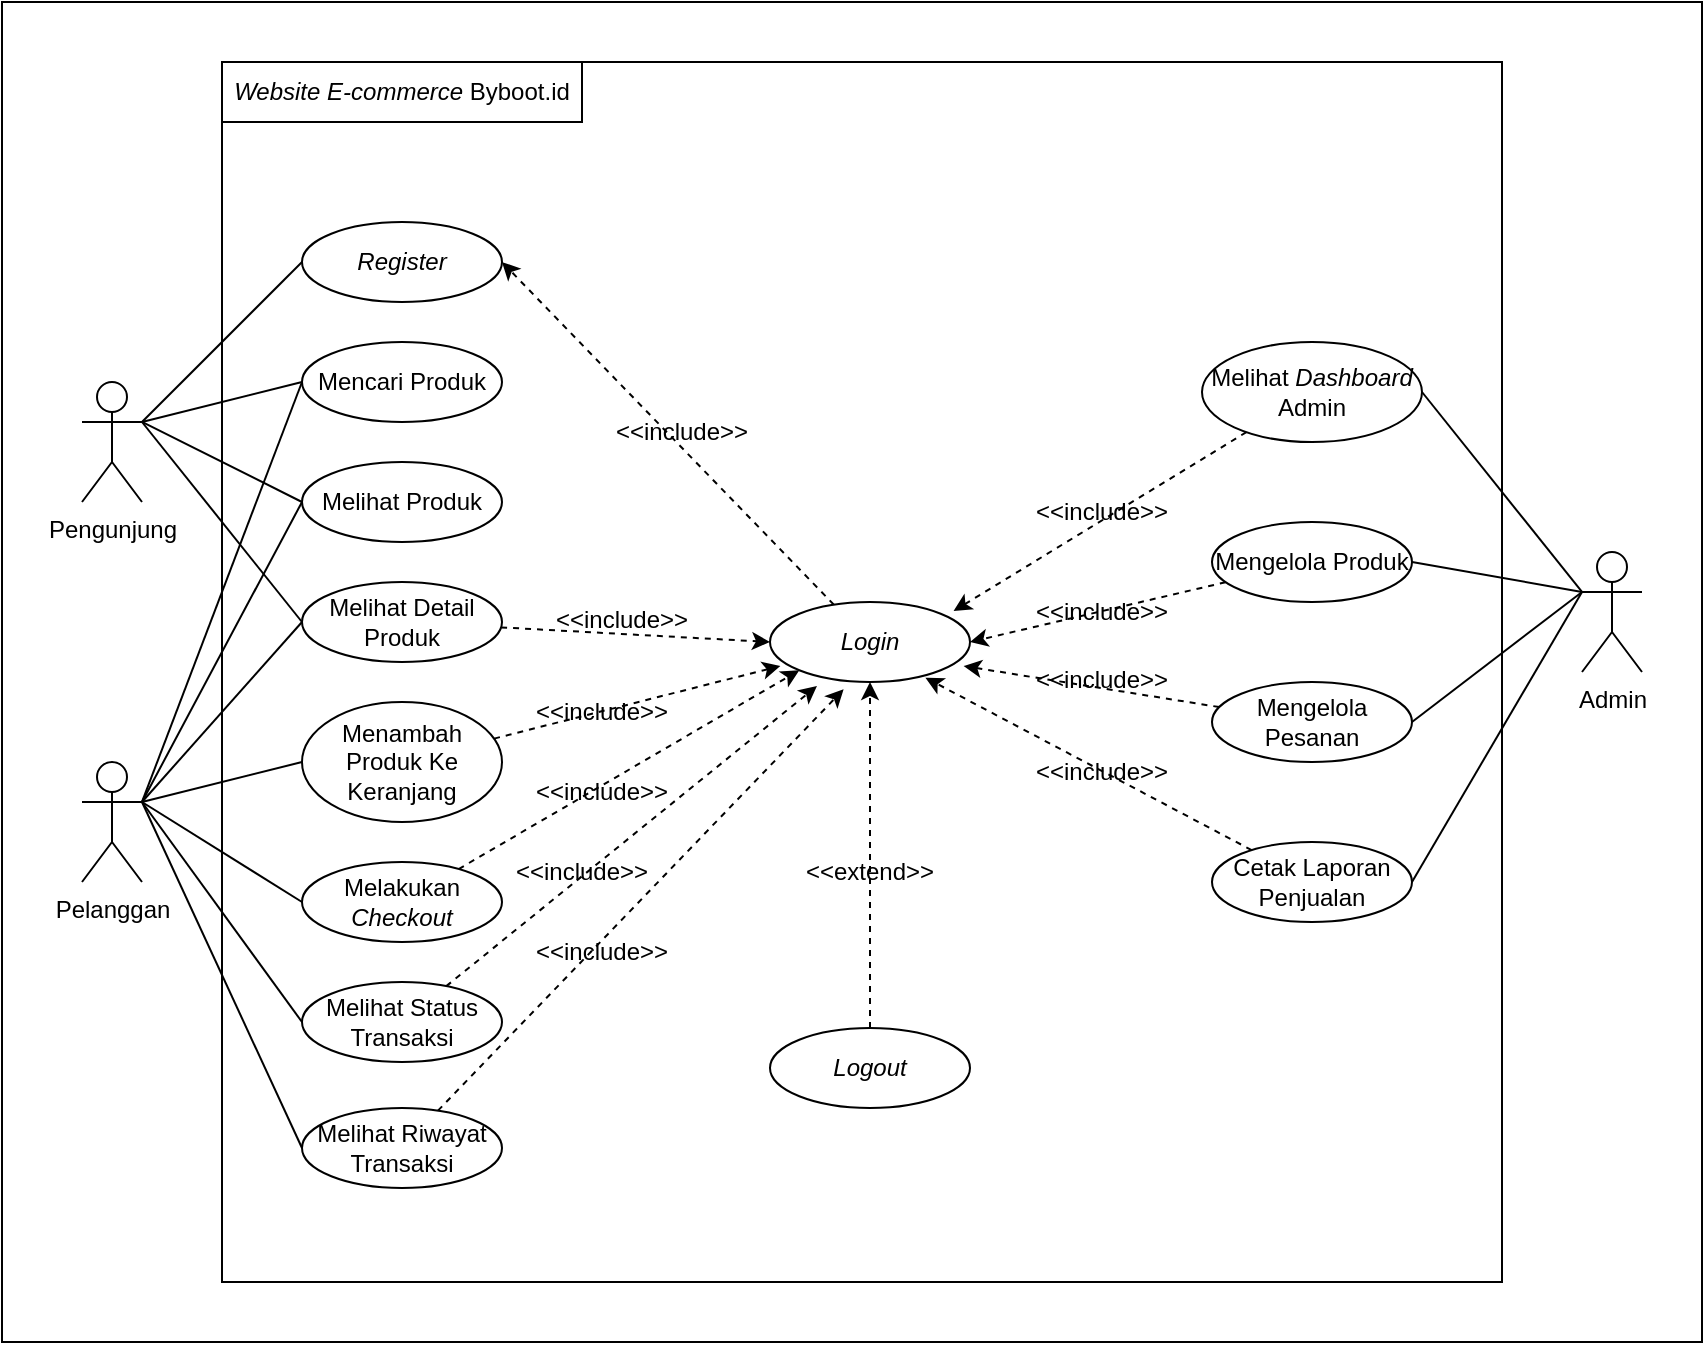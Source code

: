 <mxfile version="17.4.2" type="google"><diagram id="AbC57tioR2tTNZgDybAy" name="Page-1"><mxGraphModel grid="1" page="1" gridSize="10" guides="1" tooltips="1" connect="1" arrows="1" fold="1" pageScale="1" pageWidth="827" pageHeight="1169" math="0" shadow="0"><root><mxCell id="0"/><mxCell id="1" parent="0"/><mxCell id="yElrH8hjp_XFEvLMxKpI-67" value="" style="rounded=0;whiteSpace=wrap;html=1;" vertex="1" parent="1"><mxGeometry x="250" y="100" width="850" height="670" as="geometry"/></mxCell><mxCell id="yElrH8hjp_XFEvLMxKpI-63" value="" style="rounded=0;whiteSpace=wrap;html=1;" vertex="1" parent="1"><mxGeometry x="360" y="130" width="640" height="610" as="geometry"/></mxCell><mxCell id="yElrH8hjp_XFEvLMxKpI-1" value="Pengunjung" style="shape=umlActor;verticalLabelPosition=bottom;verticalAlign=top;html=1;outlineConnect=0;" vertex="1" parent="1"><mxGeometry x="290" y="290" width="30" height="60" as="geometry"/></mxCell><mxCell id="yElrH8hjp_XFEvLMxKpI-2" value="&lt;i&gt;Register&lt;/i&gt;" style="ellipse;whiteSpace=wrap;html=1;" vertex="1" parent="1"><mxGeometry x="400" y="210" width="100" height="40" as="geometry"/></mxCell><mxCell id="yElrH8hjp_XFEvLMxKpI-3" value="Mencari Produk" style="ellipse;whiteSpace=wrap;html=1;" vertex="1" parent="1"><mxGeometry x="400" y="270" width="100" height="40" as="geometry"/></mxCell><mxCell id="yElrH8hjp_XFEvLMxKpI-4" value="Melihat Produk" style="ellipse;whiteSpace=wrap;html=1;" vertex="1" parent="1"><mxGeometry x="400" y="330" width="100" height="40" as="geometry"/></mxCell><mxCell id="yElrH8hjp_XFEvLMxKpI-39" style="edgeStyle=none;rounded=0;orthogonalLoop=1;jettySize=auto;html=1;entryX=0;entryY=0.5;entryDx=0;entryDy=0;dashed=1;" edge="1" parent="1" source="yElrH8hjp_XFEvLMxKpI-5" target="yElrH8hjp_XFEvLMxKpI-33"><mxGeometry relative="1" as="geometry"/></mxCell><mxCell id="yElrH8hjp_XFEvLMxKpI-5" value="Melihat Detail Produk" style="ellipse;whiteSpace=wrap;html=1;" vertex="1" parent="1"><mxGeometry x="400" y="390" width="100" height="40" as="geometry"/></mxCell><mxCell id="yElrH8hjp_XFEvLMxKpI-40" style="edgeStyle=none;rounded=0;orthogonalLoop=1;jettySize=auto;html=1;entryX=0.052;entryY=0.8;entryDx=0;entryDy=0;entryPerimeter=0;dashed=1;" edge="1" parent="1" source="yElrH8hjp_XFEvLMxKpI-6" target="yElrH8hjp_XFEvLMxKpI-33"><mxGeometry relative="1" as="geometry"/></mxCell><mxCell id="yElrH8hjp_XFEvLMxKpI-6" value="Menambah Produk Ke Keranjang" style="ellipse;whiteSpace=wrap;html=1;" vertex="1" parent="1"><mxGeometry x="400" y="450" width="100" height="60" as="geometry"/></mxCell><mxCell id="yElrH8hjp_XFEvLMxKpI-41" style="edgeStyle=none;rounded=0;orthogonalLoop=1;jettySize=auto;html=1;entryX=0;entryY=1;entryDx=0;entryDy=0;dashed=1;" edge="1" parent="1" source="yElrH8hjp_XFEvLMxKpI-7" target="yElrH8hjp_XFEvLMxKpI-33"><mxGeometry relative="1" as="geometry"/></mxCell><mxCell id="yElrH8hjp_XFEvLMxKpI-7" value="Melakukan &lt;i&gt;Checkout&lt;/i&gt;" style="ellipse;whiteSpace=wrap;html=1;" vertex="1" parent="1"><mxGeometry x="400" y="530" width="100" height="40" as="geometry"/></mxCell><mxCell id="yElrH8hjp_XFEvLMxKpI-42" style="edgeStyle=none;rounded=0;orthogonalLoop=1;jettySize=auto;html=1;entryX=0.235;entryY=1.05;entryDx=0;entryDy=0;entryPerimeter=0;dashed=1;" edge="1" parent="1" source="yElrH8hjp_XFEvLMxKpI-8" target="yElrH8hjp_XFEvLMxKpI-33"><mxGeometry relative="1" as="geometry"/></mxCell><mxCell id="yElrH8hjp_XFEvLMxKpI-8" value="Melihat Status Transaksi" style="ellipse;whiteSpace=wrap;html=1;" vertex="1" parent="1"><mxGeometry x="400" y="590" width="100" height="40" as="geometry"/></mxCell><mxCell id="yElrH8hjp_XFEvLMxKpI-43" style="edgeStyle=none;rounded=0;orthogonalLoop=1;jettySize=auto;html=1;entryX=0.368;entryY=1.092;entryDx=0;entryDy=0;entryPerimeter=0;dashed=1;" edge="1" parent="1" source="yElrH8hjp_XFEvLMxKpI-9" target="yElrH8hjp_XFEvLMxKpI-33"><mxGeometry relative="1" as="geometry"/></mxCell><mxCell id="yElrH8hjp_XFEvLMxKpI-9" value="Melihat Riwayat Transaksi" style="ellipse;whiteSpace=wrap;html=1;" vertex="1" parent="1"><mxGeometry x="400" y="653" width="100" height="40" as="geometry"/></mxCell><mxCell id="yElrH8hjp_XFEvLMxKpI-10" value="Pelanggan" style="shape=umlActor;verticalLabelPosition=bottom;verticalAlign=top;html=1;outlineConnect=0;" vertex="1" parent="1"><mxGeometry x="290" y="480" width="30" height="60" as="geometry"/></mxCell><mxCell id="yElrH8hjp_XFEvLMxKpI-11" value="" style="endArrow=none;html=1;rounded=0;entryX=0;entryY=0.5;entryDx=0;entryDy=0;exitX=1;exitY=0.333;exitDx=0;exitDy=0;exitPerimeter=0;" edge="1" parent="1" source="yElrH8hjp_XFEvLMxKpI-1" target="yElrH8hjp_XFEvLMxKpI-2"><mxGeometry width="50" height="50" relative="1" as="geometry"><mxPoint x="310" y="340" as="sourcePoint"/><mxPoint x="360" y="290" as="targetPoint"/></mxGeometry></mxCell><mxCell id="yElrH8hjp_XFEvLMxKpI-13" value="" style="endArrow=none;html=1;rounded=0;entryX=0;entryY=0.5;entryDx=0;entryDy=0;exitX=1;exitY=0.333;exitDx=0;exitDy=0;exitPerimeter=0;" edge="1" parent="1" source="yElrH8hjp_XFEvLMxKpI-1" target="yElrH8hjp_XFEvLMxKpI-3"><mxGeometry width="50" height="50" relative="1" as="geometry"><mxPoint x="330" y="320" as="sourcePoint"/><mxPoint x="410" y="240" as="targetPoint"/></mxGeometry></mxCell><mxCell id="yElrH8hjp_XFEvLMxKpI-14" value="" style="endArrow=none;html=1;rounded=0;entryX=0;entryY=0.5;entryDx=0;entryDy=0;exitX=1;exitY=0.333;exitDx=0;exitDy=0;exitPerimeter=0;" edge="1" parent="1" source="yElrH8hjp_XFEvLMxKpI-1" target="yElrH8hjp_XFEvLMxKpI-4"><mxGeometry width="50" height="50" relative="1" as="geometry"><mxPoint x="330" y="320" as="sourcePoint"/><mxPoint x="410" y="300" as="targetPoint"/></mxGeometry></mxCell><mxCell id="yElrH8hjp_XFEvLMxKpI-15" value="" style="endArrow=none;html=1;rounded=0;entryX=0;entryY=0.5;entryDx=0;entryDy=0;" edge="1" parent="1" target="yElrH8hjp_XFEvLMxKpI-5"><mxGeometry width="50" height="50" relative="1" as="geometry"><mxPoint x="320" y="310" as="sourcePoint"/><mxPoint x="410" y="360" as="targetPoint"/></mxGeometry></mxCell><mxCell id="yElrH8hjp_XFEvLMxKpI-16" value="" style="endArrow=none;html=1;rounded=0;exitX=1;exitY=0.333;exitDx=0;exitDy=0;exitPerimeter=0;entryX=0;entryY=0.5;entryDx=0;entryDy=0;" edge="1" parent="1" source="yElrH8hjp_XFEvLMxKpI-10" target="yElrH8hjp_XFEvLMxKpI-3"><mxGeometry width="50" height="50" relative="1" as="geometry"><mxPoint x="340" y="330" as="sourcePoint"/><mxPoint x="400" y="230" as="targetPoint"/></mxGeometry></mxCell><mxCell id="yElrH8hjp_XFEvLMxKpI-17" value="" style="endArrow=none;html=1;rounded=0;entryX=0;entryY=0.5;entryDx=0;entryDy=0;" edge="1" parent="1" target="yElrH8hjp_XFEvLMxKpI-4"><mxGeometry width="50" height="50" relative="1" as="geometry"><mxPoint x="320" y="500" as="sourcePoint"/><mxPoint x="410" y="300" as="targetPoint"/></mxGeometry></mxCell><mxCell id="yElrH8hjp_XFEvLMxKpI-18" value="" style="endArrow=none;html=1;rounded=0;entryX=0;entryY=0.5;entryDx=0;entryDy=0;" edge="1" parent="1" target="yElrH8hjp_XFEvLMxKpI-5"><mxGeometry width="50" height="50" relative="1" as="geometry"><mxPoint x="320" y="500" as="sourcePoint"/><mxPoint x="410" y="360" as="targetPoint"/></mxGeometry></mxCell><mxCell id="yElrH8hjp_XFEvLMxKpI-19" value="" style="endArrow=none;html=1;rounded=0;entryX=0;entryY=0.5;entryDx=0;entryDy=0;" edge="1" parent="1" target="yElrH8hjp_XFEvLMxKpI-6"><mxGeometry width="50" height="50" relative="1" as="geometry"><mxPoint x="320" y="500" as="sourcePoint"/><mxPoint x="410" y="420" as="targetPoint"/></mxGeometry></mxCell><mxCell id="yElrH8hjp_XFEvLMxKpI-20" value="" style="endArrow=none;html=1;rounded=0;entryX=0;entryY=0.5;entryDx=0;entryDy=0;" edge="1" parent="1" target="yElrH8hjp_XFEvLMxKpI-7"><mxGeometry width="50" height="50" relative="1" as="geometry"><mxPoint x="320" y="500" as="sourcePoint"/><mxPoint x="410" y="490" as="targetPoint"/></mxGeometry></mxCell><mxCell id="yElrH8hjp_XFEvLMxKpI-21" value="" style="endArrow=none;html=1;rounded=0;entryX=0;entryY=0.5;entryDx=0;entryDy=0;" edge="1" parent="1" target="yElrH8hjp_XFEvLMxKpI-8"><mxGeometry width="50" height="50" relative="1" as="geometry"><mxPoint x="320" y="500" as="sourcePoint"/><mxPoint x="410" y="560" as="targetPoint"/></mxGeometry></mxCell><mxCell id="yElrH8hjp_XFEvLMxKpI-22" value="" style="endArrow=none;html=1;rounded=0;entryX=0;entryY=0.5;entryDx=0;entryDy=0;" edge="1" parent="1" target="yElrH8hjp_XFEvLMxKpI-9"><mxGeometry width="50" height="50" relative="1" as="geometry"><mxPoint x="320" y="500" as="sourcePoint"/><mxPoint x="410" y="620" as="targetPoint"/></mxGeometry></mxCell><mxCell id="yElrH8hjp_XFEvLMxKpI-23" value="Admin" style="shape=umlActor;verticalLabelPosition=bottom;verticalAlign=top;html=1;outlineConnect=0;" vertex="1" parent="1"><mxGeometry x="1040" y="375" width="30" height="60" as="geometry"/></mxCell><mxCell id="yElrH8hjp_XFEvLMxKpI-44" style="edgeStyle=none;rounded=0;orthogonalLoop=1;jettySize=auto;html=1;entryX=0.918;entryY=0.113;entryDx=0;entryDy=0;entryPerimeter=0;dashed=1;" edge="1" parent="1" source="yElrH8hjp_XFEvLMxKpI-24" target="yElrH8hjp_XFEvLMxKpI-33"><mxGeometry relative="1" as="geometry"/></mxCell><mxCell id="yElrH8hjp_XFEvLMxKpI-24" value="Melihat &lt;i&gt;Dashboard&lt;/i&gt; Admin" style="ellipse;whiteSpace=wrap;html=1;" vertex="1" parent="1"><mxGeometry x="850" y="270" width="110" height="50" as="geometry"/></mxCell><mxCell id="yElrH8hjp_XFEvLMxKpI-45" style="edgeStyle=none;rounded=0;orthogonalLoop=1;jettySize=auto;html=1;entryX=1;entryY=0.5;entryDx=0;entryDy=0;dashed=1;" edge="1" parent="1" source="yElrH8hjp_XFEvLMxKpI-25" target="yElrH8hjp_XFEvLMxKpI-33"><mxGeometry relative="1" as="geometry"/></mxCell><mxCell id="yElrH8hjp_XFEvLMxKpI-25" value="Mengelola Produk" style="ellipse;whiteSpace=wrap;html=1;" vertex="1" parent="1"><mxGeometry x="855" y="360" width="100" height="40" as="geometry"/></mxCell><mxCell id="yElrH8hjp_XFEvLMxKpI-46" style="edgeStyle=none;rounded=0;orthogonalLoop=1;jettySize=auto;html=1;entryX=0.968;entryY=0.8;entryDx=0;entryDy=0;entryPerimeter=0;dashed=1;" edge="1" parent="1" source="yElrH8hjp_XFEvLMxKpI-27" target="yElrH8hjp_XFEvLMxKpI-33"><mxGeometry relative="1" as="geometry"/></mxCell><mxCell id="yElrH8hjp_XFEvLMxKpI-27" value="Mengelola Pesanan" style="ellipse;whiteSpace=wrap;html=1;" vertex="1" parent="1"><mxGeometry x="855" y="440" width="100" height="40" as="geometry"/></mxCell><mxCell id="yElrH8hjp_XFEvLMxKpI-47" style="edgeStyle=none;rounded=0;orthogonalLoop=1;jettySize=auto;html=1;entryX=0.777;entryY=0.946;entryDx=0;entryDy=0;entryPerimeter=0;dashed=1;" edge="1" parent="1" source="yElrH8hjp_XFEvLMxKpI-28" target="yElrH8hjp_XFEvLMxKpI-33"><mxGeometry relative="1" as="geometry"/></mxCell><mxCell id="yElrH8hjp_XFEvLMxKpI-28" value="Cetak Laporan Penjualan" style="ellipse;whiteSpace=wrap;html=1;" vertex="1" parent="1"><mxGeometry x="855" y="520" width="100" height="40" as="geometry"/></mxCell><mxCell id="yElrH8hjp_XFEvLMxKpI-29" value="" style="endArrow=none;html=1;rounded=0;entryX=1;entryY=0.5;entryDx=0;entryDy=0;exitX=0;exitY=0.333;exitDx=0;exitDy=0;exitPerimeter=0;" edge="1" parent="1" source="yElrH8hjp_XFEvLMxKpI-23" target="yElrH8hjp_XFEvLMxKpI-24"><mxGeometry width="50" height="50" relative="1" as="geometry"><mxPoint x="900" y="390" as="sourcePoint"/><mxPoint x="980" y="310" as="targetPoint"/></mxGeometry></mxCell><mxCell id="yElrH8hjp_XFEvLMxKpI-30" value="" style="endArrow=none;html=1;rounded=0;entryX=1;entryY=0.5;entryDx=0;entryDy=0;exitX=0;exitY=0.333;exitDx=0;exitDy=0;exitPerimeter=0;" edge="1" parent="1" source="yElrH8hjp_XFEvLMxKpI-23" target="yElrH8hjp_XFEvLMxKpI-25"><mxGeometry width="50" height="50" relative="1" as="geometry"><mxPoint x="1050" y="400" as="sourcePoint"/><mxPoint x="970" y="305" as="targetPoint"/></mxGeometry></mxCell><mxCell id="yElrH8hjp_XFEvLMxKpI-31" value="" style="endArrow=none;html=1;rounded=0;entryX=1;entryY=0.5;entryDx=0;entryDy=0;exitX=0;exitY=0.333;exitDx=0;exitDy=0;exitPerimeter=0;" edge="1" parent="1" source="yElrH8hjp_XFEvLMxKpI-23" target="yElrH8hjp_XFEvLMxKpI-27"><mxGeometry width="50" height="50" relative="1" as="geometry"><mxPoint x="1050" y="400" as="sourcePoint"/><mxPoint x="965" y="390" as="targetPoint"/></mxGeometry></mxCell><mxCell id="yElrH8hjp_XFEvLMxKpI-32" value="" style="endArrow=none;html=1;rounded=0;entryX=1;entryY=0.5;entryDx=0;entryDy=0;exitX=0;exitY=0.333;exitDx=0;exitDy=0;exitPerimeter=0;" edge="1" parent="1" source="yElrH8hjp_XFEvLMxKpI-23" target="yElrH8hjp_XFEvLMxKpI-28"><mxGeometry width="50" height="50" relative="1" as="geometry"><mxPoint x="1050" y="400" as="sourcePoint"/><mxPoint x="965" y="470" as="targetPoint"/></mxGeometry></mxCell><mxCell id="yElrH8hjp_XFEvLMxKpI-37" style="rounded=0;orthogonalLoop=1;jettySize=auto;html=1;entryX=1;entryY=0.5;entryDx=0;entryDy=0;dashed=1;" edge="1" parent="1" source="yElrH8hjp_XFEvLMxKpI-33" target="yElrH8hjp_XFEvLMxKpI-2"><mxGeometry relative="1" as="geometry"/></mxCell><mxCell id="yElrH8hjp_XFEvLMxKpI-33" value="&lt;i&gt;Login&lt;/i&gt;" style="ellipse;whiteSpace=wrap;html=1;" vertex="1" parent="1"><mxGeometry x="634" y="400" width="100" height="40" as="geometry"/></mxCell><mxCell id="yElrH8hjp_XFEvLMxKpI-35" style="edgeStyle=orthogonalEdgeStyle;rounded=0;orthogonalLoop=1;jettySize=auto;html=1;entryX=0.5;entryY=1;entryDx=0;entryDy=0;dashed=1;" edge="1" parent="1" source="yElrH8hjp_XFEvLMxKpI-34" target="yElrH8hjp_XFEvLMxKpI-33"><mxGeometry relative="1" as="geometry"/></mxCell><mxCell id="yElrH8hjp_XFEvLMxKpI-34" value="&lt;i&gt;Logout&lt;/i&gt;" style="ellipse;whiteSpace=wrap;html=1;" vertex="1" parent="1"><mxGeometry x="634" y="613" width="100" height="40" as="geometry"/></mxCell><mxCell id="yElrH8hjp_XFEvLMxKpI-36" value="&amp;lt;&amp;lt;extend&amp;gt;&amp;gt;" style="text;html=1;strokeColor=none;fillColor=none;align=center;verticalAlign=middle;whiteSpace=wrap;rounded=0;" vertex="1" parent="1"><mxGeometry x="654" y="520" width="60" height="30" as="geometry"/></mxCell><mxCell id="yElrH8hjp_XFEvLMxKpI-38" value="&amp;lt;&amp;lt;include&amp;gt;&amp;gt;" style="text;html=1;strokeColor=none;fillColor=none;align=center;verticalAlign=middle;whiteSpace=wrap;rounded=0;" vertex="1" parent="1"><mxGeometry x="560" y="300" width="60" height="30" as="geometry"/></mxCell><mxCell id="yElrH8hjp_XFEvLMxKpI-48" value="&amp;lt;&amp;lt;include&amp;gt;&amp;gt;" style="text;html=1;strokeColor=none;fillColor=none;align=center;verticalAlign=middle;whiteSpace=wrap;rounded=0;" vertex="1" parent="1"><mxGeometry x="530" y="394" width="60" height="30" as="geometry"/></mxCell><mxCell id="yElrH8hjp_XFEvLMxKpI-49" value="&amp;lt;&amp;lt;include&amp;gt;&amp;gt;" style="text;html=1;strokeColor=none;fillColor=none;align=center;verticalAlign=middle;whiteSpace=wrap;rounded=0;" vertex="1" parent="1"><mxGeometry x="520" y="440" width="60" height="30" as="geometry"/></mxCell><mxCell id="yElrH8hjp_XFEvLMxKpI-56" value="&amp;lt;&amp;lt;include&amp;gt;&amp;gt;" style="text;html=1;strokeColor=none;fillColor=none;align=center;verticalAlign=middle;whiteSpace=wrap;rounded=0;" vertex="1" parent="1"><mxGeometry x="520" y="480" width="60" height="30" as="geometry"/></mxCell><mxCell id="yElrH8hjp_XFEvLMxKpI-57" value="&amp;lt;&amp;lt;include&amp;gt;&amp;gt;" style="text;html=1;strokeColor=none;fillColor=none;align=center;verticalAlign=middle;whiteSpace=wrap;rounded=0;" vertex="1" parent="1"><mxGeometry x="510" y="520" width="60" height="30" as="geometry"/></mxCell><mxCell id="yElrH8hjp_XFEvLMxKpI-58" value="&amp;lt;&amp;lt;include&amp;gt;&amp;gt;" style="text;html=1;strokeColor=none;fillColor=none;align=center;verticalAlign=middle;whiteSpace=wrap;rounded=0;" vertex="1" parent="1"><mxGeometry x="520" y="560" width="60" height="30" as="geometry"/></mxCell><mxCell id="yElrH8hjp_XFEvLMxKpI-59" value="&amp;lt;&amp;lt;include&amp;gt;&amp;gt;" style="text;html=1;strokeColor=none;fillColor=none;align=center;verticalAlign=middle;whiteSpace=wrap;rounded=0;" vertex="1" parent="1"><mxGeometry x="770" y="340" width="60" height="30" as="geometry"/></mxCell><mxCell id="yElrH8hjp_XFEvLMxKpI-60" value="&amp;lt;&amp;lt;include&amp;gt;&amp;gt;" style="text;html=1;strokeColor=none;fillColor=none;align=center;verticalAlign=middle;whiteSpace=wrap;rounded=0;" vertex="1" parent="1"><mxGeometry x="770" y="390" width="60" height="30" as="geometry"/></mxCell><mxCell id="yElrH8hjp_XFEvLMxKpI-61" value="&amp;lt;&amp;lt;include&amp;gt;&amp;gt;" style="text;html=1;strokeColor=none;fillColor=none;align=center;verticalAlign=middle;whiteSpace=wrap;rounded=0;" vertex="1" parent="1"><mxGeometry x="770" y="424" width="60" height="30" as="geometry"/></mxCell><mxCell id="yElrH8hjp_XFEvLMxKpI-62" value="&amp;lt;&amp;lt;include&amp;gt;&amp;gt;" style="text;html=1;strokeColor=none;fillColor=none;align=center;verticalAlign=middle;whiteSpace=wrap;rounded=0;" vertex="1" parent="1"><mxGeometry x="770" y="470" width="60" height="30" as="geometry"/></mxCell><mxCell id="yElrH8hjp_XFEvLMxKpI-65" value="&lt;i&gt;Website E-commerce&amp;nbsp;&lt;/i&gt;&lt;span&gt;Byboot.id&lt;/span&gt;" style="rounded=0;whiteSpace=wrap;html=1;" vertex="1" parent="1"><mxGeometry x="360" y="130" width="180" height="30" as="geometry"/></mxCell></root></mxGraphModel></diagram></mxfile>